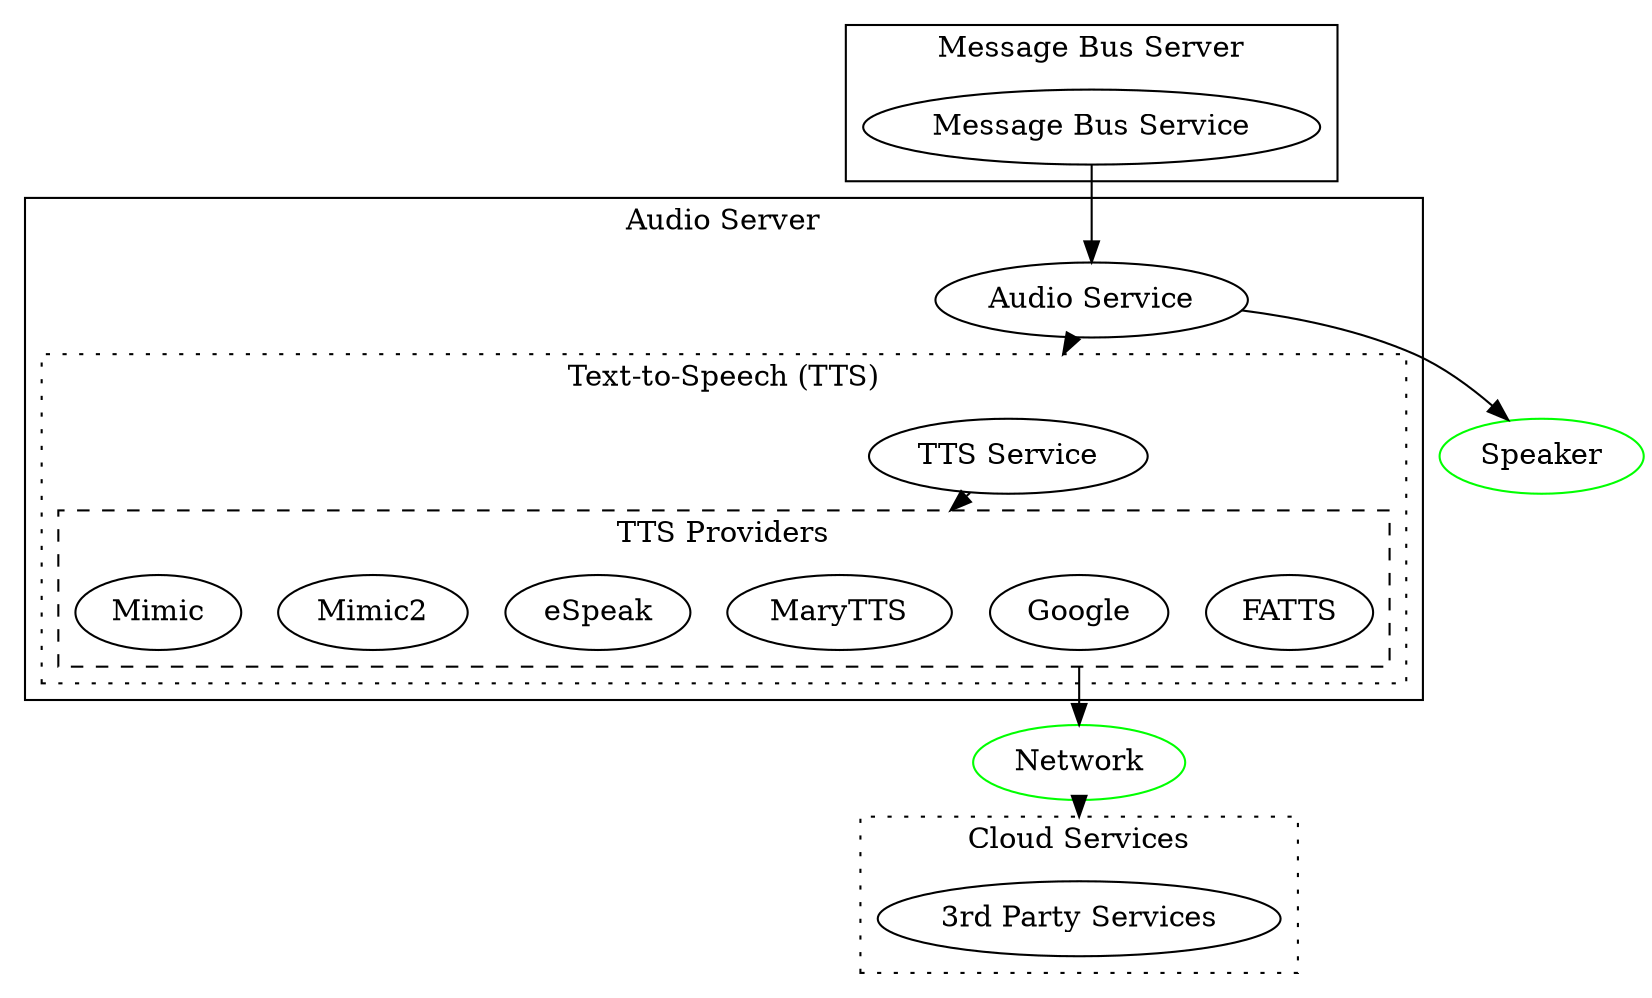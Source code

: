 digraph G {
	compound=true;

	subgraph clusterBus {
		label="Message Bus Server"
		MessageBus [label="Message Bus Service"]
	}

	subgraph clusterAudio {
		label="Audio Server"
		Audio [label="Audio Service"]
		subgraph clusterTTS {
			label="Text-to-Speech (TTS)"
			style=dotted
			TTS [label="TTS Service"]
			subgraph clusterTTSimp {
				label="TTS Providers"
				style=dashed
				FATTS
				GoogleTTS [label="Google"]
				MaryTTS
				eSpeak
				Mimic2
				Mimic
			}
			TTS -> MaryTTS [lhead="clusterTTSimp"]
		}
		Audio -> TTS [lhead=clusterTTS]
	}

	Network [color="green"]
	Speaker [color="green"]

	subgraph clusterCloud {
		label="Cloud Services"
		style=dotted
		ThirdParties [label="3rd Party Services"]
	}

	MessageBus -> Audio
	Audio -> Speaker

	GoogleTTS -> Network [ltail=clusterTTSimp]
	Network -> ThirdParties [lhead=clusterCloud]
}
